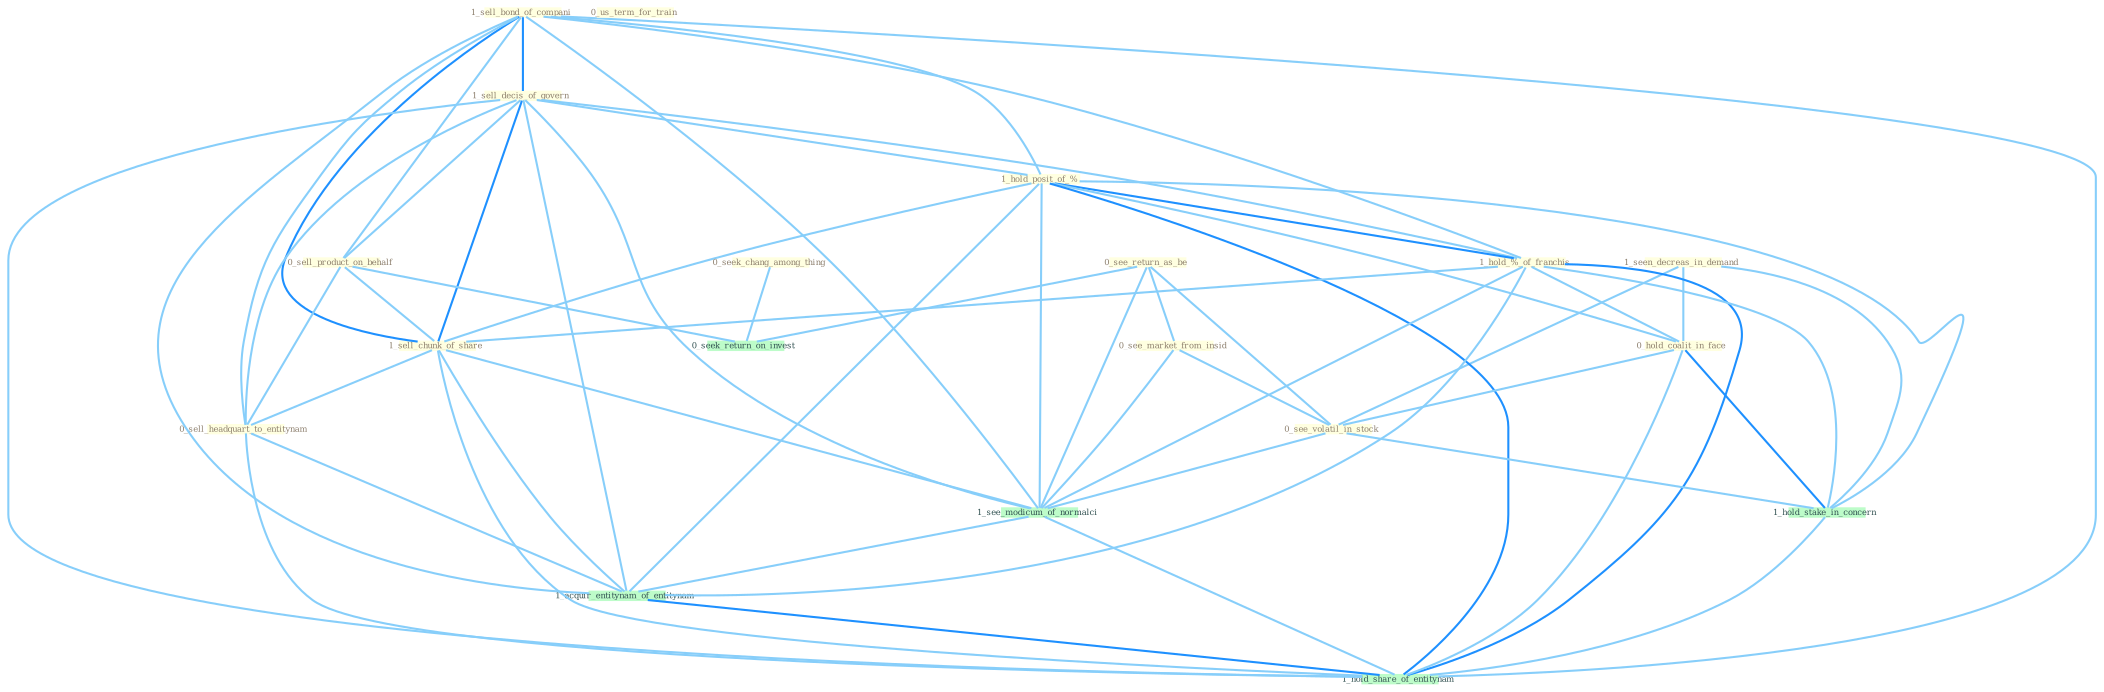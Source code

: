 Graph G{ 
    node
    [shape=polygon,style=filled,width=.5,height=.06,color="#BDFCC9",fixedsize=true,fontsize=4,
    fontcolor="#2f4f4f"];
    {node
    [color="#ffffe0", fontcolor="#8b7d6b"] "1_sell_bond_of_compani " "0_see_return_as_be " "1_sell_decis_of_govern " "1_seen_decreas_in_demand " "0_us_term_for_train " "1_hold_posit_of_% " "1_hold_%_of_franchis " "0_see_market_from_insid " "0_hold_coalit_in_face " "0_sell_product_on_behalf " "0_see_volatil_in_stock " "0_seek_chang_among_thing " "1_sell_chunk_of_share " "0_sell_headquart_to_entitynam "}
{node [color="#fff0f5", fontcolor="#b22222"]}
edge [color="#B0E2FF"];

	"1_sell_bond_of_compani " -- "1_sell_decis_of_govern " [w="2", color="#1e90ff" , len=0.8];
	"1_sell_bond_of_compani " -- "1_hold_posit_of_% " [w="1", color="#87cefa" ];
	"1_sell_bond_of_compani " -- "1_hold_%_of_franchis " [w="1", color="#87cefa" ];
	"1_sell_bond_of_compani " -- "0_sell_product_on_behalf " [w="1", color="#87cefa" ];
	"1_sell_bond_of_compani " -- "1_sell_chunk_of_share " [w="2", color="#1e90ff" , len=0.8];
	"1_sell_bond_of_compani " -- "0_sell_headquart_to_entitynam " [w="1", color="#87cefa" ];
	"1_sell_bond_of_compani " -- "1_see_modicum_of_normalci " [w="1", color="#87cefa" ];
	"1_sell_bond_of_compani " -- "1_acquir_entitynam_of_entitynam " [w="1", color="#87cefa" ];
	"1_sell_bond_of_compani " -- "1_hold_share_of_entitynam " [w="1", color="#87cefa" ];
	"0_see_return_as_be " -- "0_see_market_from_insid " [w="1", color="#87cefa" ];
	"0_see_return_as_be " -- "0_see_volatil_in_stock " [w="1", color="#87cefa" ];
	"0_see_return_as_be " -- "0_seek_return_on_invest " [w="1", color="#87cefa" ];
	"0_see_return_as_be " -- "1_see_modicum_of_normalci " [w="1", color="#87cefa" ];
	"1_sell_decis_of_govern " -- "1_hold_posit_of_% " [w="1", color="#87cefa" ];
	"1_sell_decis_of_govern " -- "1_hold_%_of_franchis " [w="1", color="#87cefa" ];
	"1_sell_decis_of_govern " -- "0_sell_product_on_behalf " [w="1", color="#87cefa" ];
	"1_sell_decis_of_govern " -- "1_sell_chunk_of_share " [w="2", color="#1e90ff" , len=0.8];
	"1_sell_decis_of_govern " -- "0_sell_headquart_to_entitynam " [w="1", color="#87cefa" ];
	"1_sell_decis_of_govern " -- "1_see_modicum_of_normalci " [w="1", color="#87cefa" ];
	"1_sell_decis_of_govern " -- "1_acquir_entitynam_of_entitynam " [w="1", color="#87cefa" ];
	"1_sell_decis_of_govern " -- "1_hold_share_of_entitynam " [w="1", color="#87cefa" ];
	"1_seen_decreas_in_demand " -- "0_hold_coalit_in_face " [w="1", color="#87cefa" ];
	"1_seen_decreas_in_demand " -- "0_see_volatil_in_stock " [w="1", color="#87cefa" ];
	"1_seen_decreas_in_demand " -- "1_hold_stake_in_concern " [w="1", color="#87cefa" ];
	"1_hold_posit_of_% " -- "1_hold_%_of_franchis " [w="2", color="#1e90ff" , len=0.8];
	"1_hold_posit_of_% " -- "0_hold_coalit_in_face " [w="1", color="#87cefa" ];
	"1_hold_posit_of_% " -- "1_sell_chunk_of_share " [w="1", color="#87cefa" ];
	"1_hold_posit_of_% " -- "1_hold_stake_in_concern " [w="1", color="#87cefa" ];
	"1_hold_posit_of_% " -- "1_see_modicum_of_normalci " [w="1", color="#87cefa" ];
	"1_hold_posit_of_% " -- "1_acquir_entitynam_of_entitynam " [w="1", color="#87cefa" ];
	"1_hold_posit_of_% " -- "1_hold_share_of_entitynam " [w="2", color="#1e90ff" , len=0.8];
	"1_hold_%_of_franchis " -- "0_hold_coalit_in_face " [w="1", color="#87cefa" ];
	"1_hold_%_of_franchis " -- "1_sell_chunk_of_share " [w="1", color="#87cefa" ];
	"1_hold_%_of_franchis " -- "1_hold_stake_in_concern " [w="1", color="#87cefa" ];
	"1_hold_%_of_franchis " -- "1_see_modicum_of_normalci " [w="1", color="#87cefa" ];
	"1_hold_%_of_franchis " -- "1_acquir_entitynam_of_entitynam " [w="1", color="#87cefa" ];
	"1_hold_%_of_franchis " -- "1_hold_share_of_entitynam " [w="2", color="#1e90ff" , len=0.8];
	"0_see_market_from_insid " -- "0_see_volatil_in_stock " [w="1", color="#87cefa" ];
	"0_see_market_from_insid " -- "1_see_modicum_of_normalci " [w="1", color="#87cefa" ];
	"0_hold_coalit_in_face " -- "0_see_volatil_in_stock " [w="1", color="#87cefa" ];
	"0_hold_coalit_in_face " -- "1_hold_stake_in_concern " [w="2", color="#1e90ff" , len=0.8];
	"0_hold_coalit_in_face " -- "1_hold_share_of_entitynam " [w="1", color="#87cefa" ];
	"0_sell_product_on_behalf " -- "1_sell_chunk_of_share " [w="1", color="#87cefa" ];
	"0_sell_product_on_behalf " -- "0_sell_headquart_to_entitynam " [w="1", color="#87cefa" ];
	"0_sell_product_on_behalf " -- "0_seek_return_on_invest " [w="1", color="#87cefa" ];
	"0_see_volatil_in_stock " -- "1_hold_stake_in_concern " [w="1", color="#87cefa" ];
	"0_see_volatil_in_stock " -- "1_see_modicum_of_normalci " [w="1", color="#87cefa" ];
	"0_seek_chang_among_thing " -- "0_seek_return_on_invest " [w="1", color="#87cefa" ];
	"1_sell_chunk_of_share " -- "0_sell_headquart_to_entitynam " [w="1", color="#87cefa" ];
	"1_sell_chunk_of_share " -- "1_see_modicum_of_normalci " [w="1", color="#87cefa" ];
	"1_sell_chunk_of_share " -- "1_acquir_entitynam_of_entitynam " [w="1", color="#87cefa" ];
	"1_sell_chunk_of_share " -- "1_hold_share_of_entitynam " [w="1", color="#87cefa" ];
	"0_sell_headquart_to_entitynam " -- "1_acquir_entitynam_of_entitynam " [w="1", color="#87cefa" ];
	"0_sell_headquart_to_entitynam " -- "1_hold_share_of_entitynam " [w="1", color="#87cefa" ];
	"1_hold_stake_in_concern " -- "1_hold_share_of_entitynam " [w="1", color="#87cefa" ];
	"1_see_modicum_of_normalci " -- "1_acquir_entitynam_of_entitynam " [w="1", color="#87cefa" ];
	"1_see_modicum_of_normalci " -- "1_hold_share_of_entitynam " [w="1", color="#87cefa" ];
	"1_acquir_entitynam_of_entitynam " -- "1_hold_share_of_entitynam " [w="2", color="#1e90ff" , len=0.8];
}